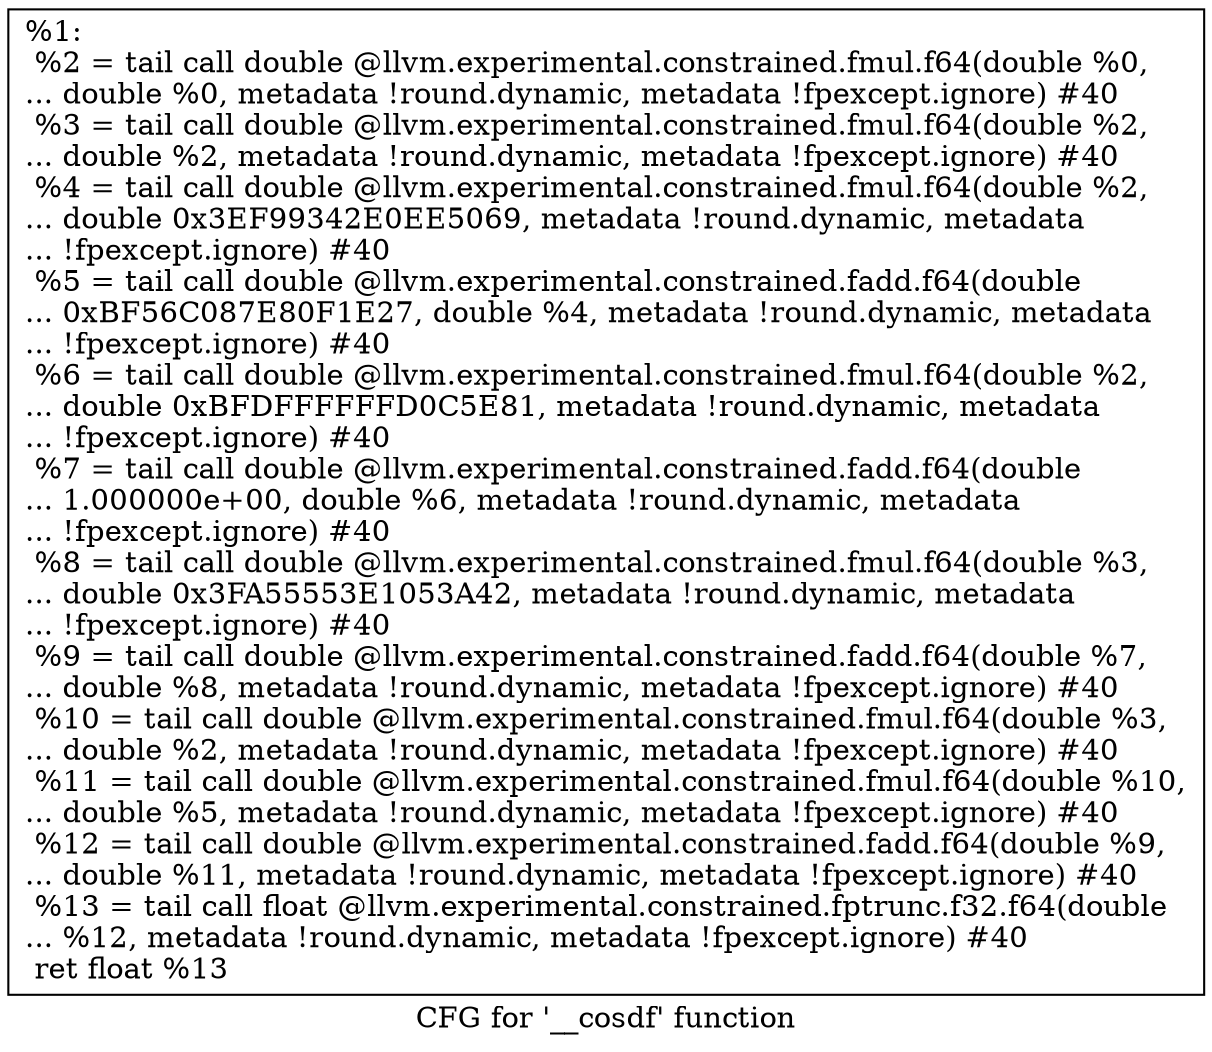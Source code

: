 digraph "CFG for '__cosdf' function" {
	label="CFG for '__cosdf' function";

	Node0x187d360 [shape=record,label="{%1:\l  %2 = tail call double @llvm.experimental.constrained.fmul.f64(double %0,\l... double %0, metadata !round.dynamic, metadata !fpexcept.ignore) #40\l  %3 = tail call double @llvm.experimental.constrained.fmul.f64(double %2,\l... double %2, metadata !round.dynamic, metadata !fpexcept.ignore) #40\l  %4 = tail call double @llvm.experimental.constrained.fmul.f64(double %2,\l... double 0x3EF99342E0EE5069, metadata !round.dynamic, metadata\l... !fpexcept.ignore) #40\l  %5 = tail call double @llvm.experimental.constrained.fadd.f64(double\l... 0xBF56C087E80F1E27, double %4, metadata !round.dynamic, metadata\l... !fpexcept.ignore) #40\l  %6 = tail call double @llvm.experimental.constrained.fmul.f64(double %2,\l... double 0xBFDFFFFFFD0C5E81, metadata !round.dynamic, metadata\l... !fpexcept.ignore) #40\l  %7 = tail call double @llvm.experimental.constrained.fadd.f64(double\l... 1.000000e+00, double %6, metadata !round.dynamic, metadata\l... !fpexcept.ignore) #40\l  %8 = tail call double @llvm.experimental.constrained.fmul.f64(double %3,\l... double 0x3FA55553E1053A42, metadata !round.dynamic, metadata\l... !fpexcept.ignore) #40\l  %9 = tail call double @llvm.experimental.constrained.fadd.f64(double %7,\l... double %8, metadata !round.dynamic, metadata !fpexcept.ignore) #40\l  %10 = tail call double @llvm.experimental.constrained.fmul.f64(double %3,\l... double %2, metadata !round.dynamic, metadata !fpexcept.ignore) #40\l  %11 = tail call double @llvm.experimental.constrained.fmul.f64(double %10,\l... double %5, metadata !round.dynamic, metadata !fpexcept.ignore) #40\l  %12 = tail call double @llvm.experimental.constrained.fadd.f64(double %9,\l... double %11, metadata !round.dynamic, metadata !fpexcept.ignore) #40\l  %13 = tail call float @llvm.experimental.constrained.fptrunc.f32.f64(double\l... %12, metadata !round.dynamic, metadata !fpexcept.ignore) #40\l  ret float %13\l}"];
}

